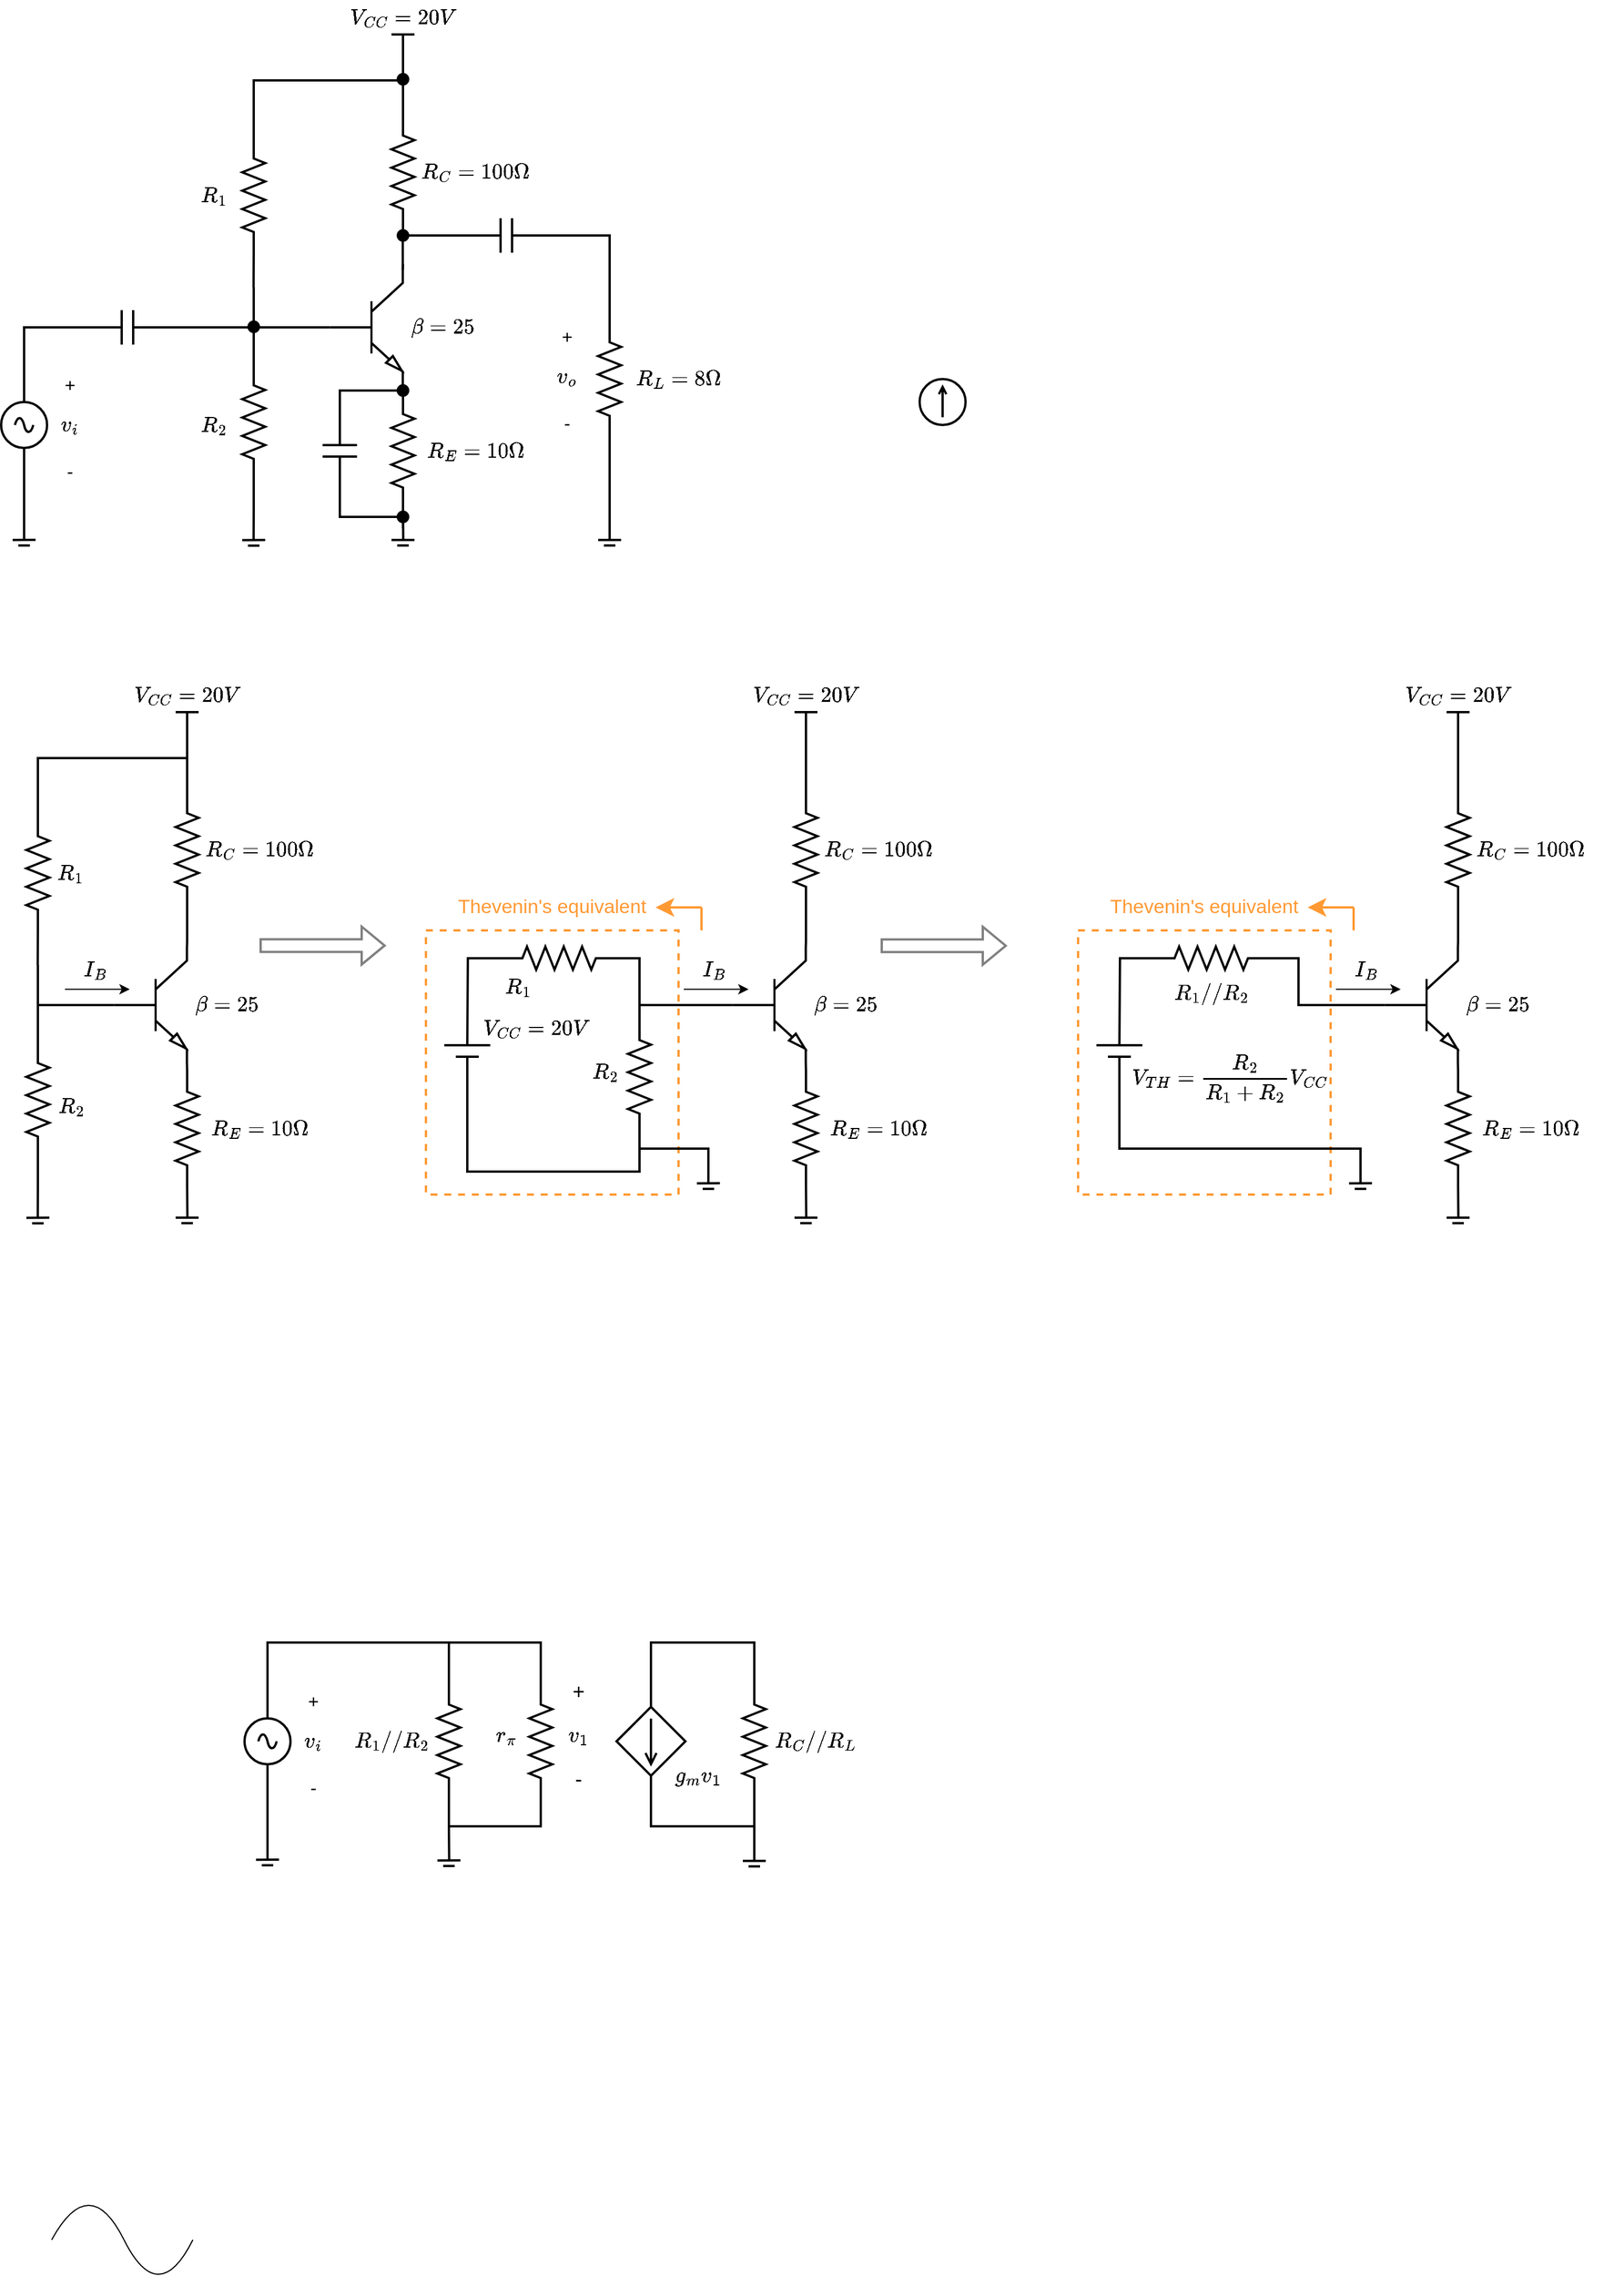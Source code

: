 <mxfile version="24.7.17">
  <diagram name="Page-1" id="MqKqHG0chiWsK1VbdBcf">
    <mxGraphModel dx="48" dy="-645" grid="1" gridSize="10" guides="1" tooltips="1" connect="1" arrows="1" fold="1" page="1" pageScale="1" pageWidth="827" pageHeight="1169" math="1" shadow="0">
      <root>
        <mxCell id="0" />
        <mxCell id="1" parent="0" />
        <mxCell id="0VXw5R4QeLgqOWBGoTQH-323" value="" style="rounded=0;whiteSpace=wrap;html=1;fillColor=none;dashed=1;strokeWidth=2;strokeColor=#FF9933;" vertex="1" parent="1">
          <mxGeometry x="1500" y="1990" width="220" height="230" as="geometry" />
        </mxCell>
        <mxCell id="0VXw5R4QeLgqOWBGoTQH-1" style="edgeStyle=orthogonalEdgeStyle;rounded=0;orthogonalLoop=1;jettySize=auto;html=1;exitX=0.5;exitY=1;exitDx=0;exitDy=0;exitPerimeter=0;endArrow=none;endFill=0;strokeWidth=2;" edge="1" parent="1" source="0VXw5R4QeLgqOWBGoTQH-2">
          <mxGeometry relative="1" as="geometry">
            <mxPoint x="1150" y="1650" as="targetPoint" />
          </mxGeometry>
        </mxCell>
        <mxCell id="0VXw5R4QeLgqOWBGoTQH-2" value="" style="pointerEvents=1;verticalLabelPosition=bottom;shadow=0;dashed=0;align=center;html=1;verticalAlign=top;shape=mxgraph.electrical.signal_sources.source;aspect=fixed;points=[[0.5,0,0],[1,0.5,0],[0.5,1,0],[0,0.5,0]];elSignalType=ac;strokeWidth=2;" vertex="1" parent="1">
          <mxGeometry x="1130" y="1530" width="40" height="40" as="geometry" />
        </mxCell>
        <mxCell id="0VXw5R4QeLgqOWBGoTQH-4" value="" style="endArrow=none;html=1;rounded=0;strokeWidth=2;" edge="1" parent="1">
          <mxGeometry width="50" height="50" relative="1" as="geometry">
            <mxPoint x="1140" y="1650.15" as="sourcePoint" />
            <mxPoint x="1160" y="1650" as="targetPoint" />
          </mxGeometry>
        </mxCell>
        <mxCell id="0VXw5R4QeLgqOWBGoTQH-6" value="" style="verticalLabelPosition=bottom;shadow=0;dashed=0;align=center;html=1;verticalAlign=top;shape=mxgraph.electrical.transistors.npn_transistor_5;strokeWidth=2;" vertex="1" parent="1">
          <mxGeometry x="1416" y="1415" width="64" height="100" as="geometry" />
        </mxCell>
        <mxCell id="0VXw5R4QeLgqOWBGoTQH-7" style="edgeStyle=orthogonalEdgeStyle;rounded=0;orthogonalLoop=1;jettySize=auto;html=1;exitX=1;exitY=0.5;exitDx=0;exitDy=0;exitPerimeter=0;endArrow=none;endFill=0;strokeWidth=2;" edge="1" parent="1" source="0VXw5R4QeLgqOWBGoTQH-8">
          <mxGeometry relative="1" as="geometry">
            <mxPoint x="1660" y="1650" as="targetPoint" />
          </mxGeometry>
        </mxCell>
        <mxCell id="0VXw5R4QeLgqOWBGoTQH-8" value="" style="pointerEvents=1;verticalLabelPosition=bottom;shadow=0;dashed=0;align=center;html=1;verticalAlign=top;shape=mxgraph.electrical.resistors.resistor_2;rotation=90;strokeWidth=2;" vertex="1" parent="1">
          <mxGeometry x="1610" y="1500" width="100" height="20" as="geometry" />
        </mxCell>
        <mxCell id="0VXw5R4QeLgqOWBGoTQH-10" value="" style="endArrow=none;html=1;rounded=0;strokeWidth=2;" edge="1" parent="1">
          <mxGeometry width="50" height="50" relative="1" as="geometry">
            <mxPoint x="1470" y="1650.15" as="sourcePoint" />
            <mxPoint x="1490" y="1650.15" as="targetPoint" />
          </mxGeometry>
        </mxCell>
        <mxCell id="0VXw5R4QeLgqOWBGoTQH-11" value="" style="endArrow=none;html=1;rounded=0;strokeWidth=2;" edge="1" parent="1">
          <mxGeometry width="50" height="50" relative="1" as="geometry">
            <mxPoint x="1650" y="1650.15" as="sourcePoint" />
            <mxPoint x="1670" y="1650.15" as="targetPoint" />
          </mxGeometry>
        </mxCell>
        <mxCell id="0VXw5R4QeLgqOWBGoTQH-12" value="" style="endArrow=none;html=1;rounded=0;strokeWidth=2;" edge="1" parent="1">
          <mxGeometry width="50" height="50" relative="1" as="geometry">
            <mxPoint x="1145" y="1654.89" as="sourcePoint" />
            <mxPoint x="1155" y="1654.89" as="targetPoint" />
          </mxGeometry>
        </mxCell>
        <mxCell id="0VXw5R4QeLgqOWBGoTQH-13" value="" style="endArrow=none;html=1;rounded=0;strokeWidth=2;" edge="1" parent="1">
          <mxGeometry width="50" height="50" relative="1" as="geometry">
            <mxPoint x="1475" y="1654.89" as="sourcePoint" />
            <mxPoint x="1485" y="1654.89" as="targetPoint" />
          </mxGeometry>
        </mxCell>
        <mxCell id="0VXw5R4QeLgqOWBGoTQH-14" value="" style="endArrow=none;html=1;rounded=0;strokeWidth=2;" edge="1" parent="1">
          <mxGeometry width="50" height="50" relative="1" as="geometry">
            <mxPoint x="1655" y="1654.89" as="sourcePoint" />
            <mxPoint x="1665" y="1654.89" as="targetPoint" />
          </mxGeometry>
        </mxCell>
        <mxCell id="0VXw5R4QeLgqOWBGoTQH-17" value="$$R_L=8\Omega$$" style="text;html=1;align=center;verticalAlign=middle;whiteSpace=wrap;rounded=0;fontSize=16;" vertex="1" parent="1">
          <mxGeometry x="1690" y="1495" width="60" height="30" as="geometry" />
        </mxCell>
        <mxCell id="0VXw5R4QeLgqOWBGoTQH-18" value="$$v_i$$" style="text;html=1;align=center;verticalAlign=middle;whiteSpace=wrap;rounded=0;fontSize=16;" vertex="1" parent="1">
          <mxGeometry x="1160" y="1535" width="60" height="30" as="geometry" />
        </mxCell>
        <mxCell id="0VXw5R4QeLgqOWBGoTQH-19" value="+" style="text;html=1;align=center;verticalAlign=middle;whiteSpace=wrap;rounded=0;fontSize=16;" vertex="1" parent="1">
          <mxGeometry x="1160" y="1500" width="60" height="30" as="geometry" />
        </mxCell>
        <mxCell id="0VXw5R4QeLgqOWBGoTQH-20" value="-" style="text;html=1;align=center;verticalAlign=middle;whiteSpace=wrap;rounded=0;fontSize=16;" vertex="1" parent="1">
          <mxGeometry x="1160" y="1575" width="60" height="30" as="geometry" />
        </mxCell>
        <mxCell id="0VXw5R4QeLgqOWBGoTQH-21" value="$$v_o$$" style="text;html=1;align=center;verticalAlign=middle;whiteSpace=wrap;rounded=0;fontSize=16;" vertex="1" parent="1">
          <mxGeometry x="1593" y="1492.5" width="60" height="30" as="geometry" />
        </mxCell>
        <mxCell id="0VXw5R4QeLgqOWBGoTQH-22" value="+" style="text;html=1;align=center;verticalAlign=middle;whiteSpace=wrap;rounded=0;fontSize=16;" vertex="1" parent="1">
          <mxGeometry x="1593" y="1457.5" width="60" height="30" as="geometry" />
        </mxCell>
        <mxCell id="0VXw5R4QeLgqOWBGoTQH-23" value="-" style="text;html=1;align=center;verticalAlign=middle;whiteSpace=wrap;rounded=0;fontSize=16;" vertex="1" parent="1">
          <mxGeometry x="1593" y="1532.5" width="60" height="30" as="geometry" />
        </mxCell>
        <mxCell id="0VXw5R4QeLgqOWBGoTQH-32" value="" style="pointerEvents=1;verticalLabelPosition=bottom;shadow=0;dashed=0;align=center;html=1;verticalAlign=top;shape=mxgraph.electrical.capacitors.capacitor_1;strokeWidth=2;rotation=-180;" vertex="1" parent="1">
          <mxGeometry x="1190" y="1450" width="100" height="30" as="geometry" />
        </mxCell>
        <mxCell id="0VXw5R4QeLgqOWBGoTQH-80" value="" style="pointerEvents=1;verticalLabelPosition=bottom;shadow=0;dashed=0;align=center;html=1;verticalAlign=top;shape=mxgraph.electrical.signal_sources.source;aspect=fixed;points=[[0.5,0,0],[1,0.5,0],[0.5,1,0],[0,0.5,0]];elSignalType=dc1;rotation=-90;strokeWidth=2;" vertex="1" parent="1">
          <mxGeometry x="1930" y="1510" width="40" height="40" as="geometry" />
        </mxCell>
        <mxCell id="0VXw5R4QeLgqOWBGoTQH-102" style="edgeStyle=orthogonalEdgeStyle;rounded=0;orthogonalLoop=1;jettySize=auto;html=1;exitX=1;exitY=0.5;exitDx=0;exitDy=0;exitPerimeter=0;strokeWidth=2;endArrow=none;endFill=0;" edge="1" parent="1" source="0VXw5R4QeLgqOWBGoTQH-81">
          <mxGeometry relative="1" as="geometry">
            <mxPoint x="1480.241" y="1650" as="targetPoint" />
          </mxGeometry>
        </mxCell>
        <mxCell id="0VXw5R4QeLgqOWBGoTQH-81" value="" style="pointerEvents=1;verticalLabelPosition=bottom;shadow=0;dashed=0;align=center;html=1;verticalAlign=top;shape=mxgraph.electrical.resistors.resistor_2;rotation=90;strokeWidth=2;" vertex="1" parent="1">
          <mxGeometry x="1430" y="1562.5" width="100" height="20" as="geometry" />
        </mxCell>
        <mxCell id="0VXw5R4QeLgqOWBGoTQH-83" style="edgeStyle=orthogonalEdgeStyle;rounded=0;orthogonalLoop=1;jettySize=auto;html=1;exitX=1;exitY=1;exitDx=0;exitDy=0;exitPerimeter=0;entryX=0;entryY=0.5;entryDx=0;entryDy=0;entryPerimeter=0;strokeWidth=2;endArrow=none;endFill=0;" edge="1" parent="1" source="0VXw5R4QeLgqOWBGoTQH-6" target="0VXw5R4QeLgqOWBGoTQH-81">
          <mxGeometry relative="1" as="geometry" />
        </mxCell>
        <mxCell id="0VXw5R4QeLgqOWBGoTQH-93" style="edgeStyle=orthogonalEdgeStyle;rounded=0;orthogonalLoop=1;jettySize=auto;html=1;exitX=0;exitY=0.5;exitDx=0;exitDy=0;exitPerimeter=0;strokeWidth=2;endArrow=none;endFill=0;" edge="1" parent="1" source="0VXw5R4QeLgqOWBGoTQH-84">
          <mxGeometry relative="1" as="geometry">
            <mxPoint x="1480" y="1210" as="targetPoint" />
          </mxGeometry>
        </mxCell>
        <mxCell id="0VXw5R4QeLgqOWBGoTQH-116" style="edgeStyle=orthogonalEdgeStyle;rounded=0;orthogonalLoop=1;jettySize=auto;html=1;exitX=1;exitY=0.5;exitDx=0;exitDy=0;exitPerimeter=0;strokeWidth=2;endArrow=none;endFill=0;" edge="1" parent="1" source="0VXw5R4QeLgqOWBGoTQH-84">
          <mxGeometry relative="1" as="geometry">
            <mxPoint x="1480" y="1390" as="targetPoint" />
          </mxGeometry>
        </mxCell>
        <mxCell id="0VXw5R4QeLgqOWBGoTQH-84" value="" style="pointerEvents=1;verticalLabelPosition=bottom;shadow=0;dashed=0;align=center;html=1;verticalAlign=top;shape=mxgraph.electrical.resistors.resistor_2;rotation=90;strokeWidth=2;" vertex="1" parent="1">
          <mxGeometry x="1430" y="1320" width="100" height="20" as="geometry" />
        </mxCell>
        <mxCell id="0VXw5R4QeLgqOWBGoTQH-85" style="edgeStyle=orthogonalEdgeStyle;rounded=0;orthogonalLoop=1;jettySize=auto;html=1;exitX=1;exitY=0.5;exitDx=0;exitDy=0;exitPerimeter=0;entryX=1;entryY=0;entryDx=0;entryDy=0;entryPerimeter=0;strokeWidth=2;endArrow=none;endFill=0;" edge="1" parent="1" target="0VXw5R4QeLgqOWBGoTQH-6">
          <mxGeometry relative="1" as="geometry">
            <mxPoint x="1480" y="1410" as="sourcePoint" />
          </mxGeometry>
        </mxCell>
        <mxCell id="0VXw5R4QeLgqOWBGoTQH-114" style="edgeStyle=orthogonalEdgeStyle;rounded=0;orthogonalLoop=1;jettySize=auto;html=1;exitX=1;exitY=0.5;exitDx=0;exitDy=0;exitPerimeter=0;strokeWidth=2;endArrow=none;endFill=0;" edge="1" parent="1" source="0VXw5R4QeLgqOWBGoTQH-86">
          <mxGeometry relative="1" as="geometry">
            <mxPoint x="1349.857" y="1430" as="targetPoint" />
          </mxGeometry>
        </mxCell>
        <mxCell id="0VXw5R4QeLgqOWBGoTQH-86" value="" style="pointerEvents=1;verticalLabelPosition=bottom;shadow=0;dashed=0;align=center;html=1;verticalAlign=top;shape=mxgraph.electrical.resistors.resistor_2;rotation=90;strokeWidth=2;" vertex="1" parent="1">
          <mxGeometry x="1300" y="1340" width="100" height="20" as="geometry" />
        </mxCell>
        <mxCell id="0VXw5R4QeLgqOWBGoTQH-101" style="edgeStyle=orthogonalEdgeStyle;rounded=0;orthogonalLoop=1;jettySize=auto;html=1;exitX=1;exitY=0.5;exitDx=0;exitDy=0;exitPerimeter=0;strokeWidth=2;endArrow=none;endFill=0;" edge="1" parent="1" source="0VXw5R4QeLgqOWBGoTQH-87">
          <mxGeometry relative="1" as="geometry">
            <mxPoint x="1349.897" y="1650" as="targetPoint" />
          </mxGeometry>
        </mxCell>
        <mxCell id="0VXw5R4QeLgqOWBGoTQH-87" value="" style="pointerEvents=1;verticalLabelPosition=bottom;shadow=0;dashed=0;align=center;html=1;verticalAlign=top;shape=mxgraph.electrical.resistors.resistor_2;rotation=90;strokeWidth=2;" vertex="1" parent="1">
          <mxGeometry x="1300" y="1537.5" width="100" height="20" as="geometry" />
        </mxCell>
        <mxCell id="0VXw5R4QeLgqOWBGoTQH-88" style="edgeStyle=orthogonalEdgeStyle;rounded=0;orthogonalLoop=1;jettySize=auto;html=1;exitX=0.5;exitY=0;exitDx=0;exitDy=0;exitPerimeter=0;entryX=1;entryY=0.5;entryDx=0;entryDy=0;entryPerimeter=0;strokeWidth=2;endArrow=none;endFill=0;" edge="1" parent="1" source="0VXw5R4QeLgqOWBGoTQH-2" target="0VXw5R4QeLgqOWBGoTQH-32">
          <mxGeometry relative="1" as="geometry" />
        </mxCell>
        <mxCell id="0VXw5R4QeLgqOWBGoTQH-89" style="edgeStyle=orthogonalEdgeStyle;rounded=0;orthogonalLoop=1;jettySize=auto;html=1;exitX=0;exitY=0.5;exitDx=0;exitDy=0;exitPerimeter=0;entryX=0;entryY=0.5;entryDx=0;entryDy=0;entryPerimeter=0;strokeWidth=2;endArrow=none;endFill=0;" edge="1" parent="1" source="0VXw5R4QeLgqOWBGoTQH-32" target="0VXw5R4QeLgqOWBGoTQH-6">
          <mxGeometry relative="1" as="geometry" />
        </mxCell>
        <mxCell id="0VXw5R4QeLgqOWBGoTQH-91" style="edgeStyle=orthogonalEdgeStyle;rounded=0;orthogonalLoop=1;jettySize=auto;html=1;exitX=0;exitY=0.5;exitDx=0;exitDy=0;exitPerimeter=0;entryX=1;entryY=0.5;entryDx=0;entryDy=0;entryPerimeter=0;strokeWidth=2;endArrow=none;endFill=0;" edge="1" parent="1" source="0VXw5R4QeLgqOWBGoTQH-87">
          <mxGeometry relative="1" as="geometry">
            <mxPoint x="1350" y="1430" as="targetPoint" />
          </mxGeometry>
        </mxCell>
        <mxCell id="0VXw5R4QeLgqOWBGoTQH-92" value="" style="endArrow=none;html=1;rounded=0;strokeWidth=2;" edge="1" parent="1">
          <mxGeometry width="50" height="50" relative="1" as="geometry">
            <mxPoint x="1470" y="1210" as="sourcePoint" />
            <mxPoint x="1490" y="1210" as="targetPoint" />
          </mxGeometry>
        </mxCell>
        <mxCell id="0VXw5R4QeLgqOWBGoTQH-95" style="edgeStyle=orthogonalEdgeStyle;rounded=0;orthogonalLoop=1;jettySize=auto;html=1;exitX=0;exitY=0.5;exitDx=0;exitDy=0;exitPerimeter=0;entryX=0;entryY=0.5;entryDx=0;entryDy=0;entryPerimeter=0;strokeWidth=2;endArrow=none;endFill=0;" edge="1" parent="1" source="0VXw5R4QeLgqOWBGoTQH-86" target="0VXw5R4QeLgqOWBGoTQH-84">
          <mxGeometry relative="1" as="geometry">
            <Array as="points">
              <mxPoint x="1350" y="1250" />
              <mxPoint x="1480" y="1250" />
            </Array>
          </mxGeometry>
        </mxCell>
        <mxCell id="0VXw5R4QeLgqOWBGoTQH-96" value="" style="pointerEvents=1;verticalLabelPosition=bottom;shadow=0;dashed=0;align=center;html=1;verticalAlign=top;shape=mxgraph.electrical.capacitors.capacitor_1;strokeWidth=2;rotation=-180;" vertex="1" parent="1">
          <mxGeometry x="1520" y="1370" width="100" height="30" as="geometry" />
        </mxCell>
        <mxCell id="0VXw5R4QeLgqOWBGoTQH-97" style="edgeStyle=orthogonalEdgeStyle;rounded=0;orthogonalLoop=1;jettySize=auto;html=1;exitX=1;exitY=0.5;exitDx=0;exitDy=0;exitPerimeter=0;entryX=1;entryY=0;entryDx=0;entryDy=0;entryPerimeter=0;strokeWidth=2;endArrow=none;endFill=0;" edge="1" parent="1" source="0VXw5R4QeLgqOWBGoTQH-96" target="0VXw5R4QeLgqOWBGoTQH-6">
          <mxGeometry relative="1" as="geometry">
            <Array as="points">
              <mxPoint x="1480" y="1385" />
            </Array>
          </mxGeometry>
        </mxCell>
        <mxCell id="0VXw5R4QeLgqOWBGoTQH-98" style="edgeStyle=orthogonalEdgeStyle;rounded=0;orthogonalLoop=1;jettySize=auto;html=1;exitX=0;exitY=0.5;exitDx=0;exitDy=0;exitPerimeter=0;entryX=0;entryY=0.5;entryDx=0;entryDy=0;entryPerimeter=0;endArrow=none;endFill=0;strokeWidth=2;" edge="1" parent="1" source="0VXw5R4QeLgqOWBGoTQH-96" target="0VXw5R4QeLgqOWBGoTQH-8">
          <mxGeometry relative="1" as="geometry" />
        </mxCell>
        <mxCell id="0VXw5R4QeLgqOWBGoTQH-99" value="" style="endArrow=none;html=1;rounded=0;strokeWidth=2;" edge="1" parent="1">
          <mxGeometry width="50" height="50" relative="1" as="geometry">
            <mxPoint x="1340" y="1650.3" as="sourcePoint" />
            <mxPoint x="1360" y="1650.15" as="targetPoint" />
          </mxGeometry>
        </mxCell>
        <mxCell id="0VXw5R4QeLgqOWBGoTQH-100" value="" style="endArrow=none;html=1;rounded=0;strokeWidth=2;" edge="1" parent="1">
          <mxGeometry width="50" height="50" relative="1" as="geometry">
            <mxPoint x="1345" y="1655.04" as="sourcePoint" />
            <mxPoint x="1355" y="1655.04" as="targetPoint" />
          </mxGeometry>
        </mxCell>
        <mxCell id="0VXw5R4QeLgqOWBGoTQH-103" value="$$V_{CC}=20V$$" style="text;html=1;align=center;verticalAlign=middle;whiteSpace=wrap;rounded=0;fontSize=16;" vertex="1" parent="1">
          <mxGeometry x="1450" y="1180" width="60" height="30" as="geometry" />
        </mxCell>
        <mxCell id="0VXw5R4QeLgqOWBGoTQH-104" value="$$R_1$$" style="text;html=1;align=center;verticalAlign=middle;whiteSpace=wrap;rounded=0;fontSize=16;" vertex="1" parent="1">
          <mxGeometry x="1285" y="1335" width="60" height="30" as="geometry" />
        </mxCell>
        <mxCell id="0VXw5R4QeLgqOWBGoTQH-105" value="$$R_2$$" style="text;html=1;align=center;verticalAlign=middle;whiteSpace=wrap;rounded=0;fontSize=16;" vertex="1" parent="1">
          <mxGeometry x="1285" y="1535" width="60" height="30" as="geometry" />
        </mxCell>
        <mxCell id="0VXw5R4QeLgqOWBGoTQH-106" value="$$R_E=10\Omega$$" style="text;html=1;align=center;verticalAlign=middle;whiteSpace=wrap;rounded=0;fontSize=16;" vertex="1" parent="1">
          <mxGeometry x="1513" y="1557.5" width="60" height="30" as="geometry" />
        </mxCell>
        <mxCell id="0VXw5R4QeLgqOWBGoTQH-107" value="$$R_C=100\Omega$$" style="text;html=1;align=center;verticalAlign=middle;whiteSpace=wrap;rounded=0;fontSize=16;" vertex="1" parent="1">
          <mxGeometry x="1513" y="1315" width="60" height="30" as="geometry" />
        </mxCell>
        <mxCell id="0VXw5R4QeLgqOWBGoTQH-108" value="" style="ellipse;whiteSpace=wrap;html=1;aspect=fixed;fillColor=#000000;" vertex="1" parent="1">
          <mxGeometry x="1345" y="1459.5" width="10" height="10" as="geometry" />
        </mxCell>
        <mxCell id="0VXw5R4QeLgqOWBGoTQH-109" value="" style="ellipse;whiteSpace=wrap;html=1;aspect=fixed;fillColor=#000000;" vertex="1" parent="1">
          <mxGeometry x="1475" y="1244" width="10" height="10" as="geometry" />
        </mxCell>
        <mxCell id="0VXw5R4QeLgqOWBGoTQH-110" value="" style="ellipse;whiteSpace=wrap;html=1;aspect=fixed;fillColor=#000000;" vertex="1" parent="1">
          <mxGeometry x="1475" y="1380" width="10" height="10" as="geometry" />
        </mxCell>
        <mxCell id="0VXw5R4QeLgqOWBGoTQH-123" style="edgeStyle=orthogonalEdgeStyle;rounded=0;orthogonalLoop=1;jettySize=auto;html=1;exitX=0;exitY=0.5;exitDx=0;exitDy=0;exitPerimeter=0;strokeWidth=2;endArrow=none;endFill=0;" edge="1" parent="1" source="0VXw5R4QeLgqOWBGoTQH-121">
          <mxGeometry relative="1" as="geometry">
            <mxPoint x="1480" y="1640" as="targetPoint" />
            <Array as="points">
              <mxPoint x="1425" y="1630" />
              <mxPoint x="1480" y="1630" />
            </Array>
          </mxGeometry>
        </mxCell>
        <mxCell id="0VXw5R4QeLgqOWBGoTQH-121" value="" style="pointerEvents=1;verticalLabelPosition=bottom;shadow=0;dashed=0;align=center;html=1;verticalAlign=top;shape=mxgraph.electrical.capacitors.capacitor_1;strokeWidth=2;rotation=-90;" vertex="1" parent="1">
          <mxGeometry x="1375" y="1557.5" width="100" height="30" as="geometry" />
        </mxCell>
        <mxCell id="0VXw5R4QeLgqOWBGoTQH-122" style="edgeStyle=orthogonalEdgeStyle;rounded=0;orthogonalLoop=1;jettySize=auto;html=1;exitX=1;exitY=0.5;exitDx=0;exitDy=0;exitPerimeter=0;entryX=0;entryY=0.5;entryDx=0;entryDy=0;entryPerimeter=0;strokeWidth=2;endArrow=none;endFill=0;" edge="1" parent="1" source="0VXw5R4QeLgqOWBGoTQH-121" target="0VXw5R4QeLgqOWBGoTQH-81">
          <mxGeometry relative="1" as="geometry">
            <Array as="points">
              <mxPoint x="1425" y="1520" />
              <mxPoint x="1480" y="1520" />
            </Array>
          </mxGeometry>
        </mxCell>
        <mxCell id="0VXw5R4QeLgqOWBGoTQH-124" value="" style="ellipse;whiteSpace=wrap;html=1;aspect=fixed;fillColor=#000000;" vertex="1" parent="1">
          <mxGeometry x="1475" y="1515" width="10" height="10" as="geometry" />
        </mxCell>
        <mxCell id="0VXw5R4QeLgqOWBGoTQH-125" value="" style="ellipse;whiteSpace=wrap;html=1;aspect=fixed;fillColor=#000000;" vertex="1" parent="1">
          <mxGeometry x="1475" y="1625" width="10" height="10" as="geometry" />
        </mxCell>
        <mxCell id="0VXw5R4QeLgqOWBGoTQH-127" value="$$\beta=25$$" style="text;html=1;align=center;verticalAlign=middle;whiteSpace=wrap;rounded=0;fontSize=16;" vertex="1" parent="1">
          <mxGeometry x="1485" y="1450" width="60" height="30" as="geometry" />
        </mxCell>
        <mxCell id="0VXw5R4QeLgqOWBGoTQH-128" value="" style="verticalLabelPosition=bottom;shadow=0;dashed=0;align=center;html=1;verticalAlign=top;shape=mxgraph.electrical.transistors.npn_transistor_5;strokeWidth=2;" vertex="1" parent="1">
          <mxGeometry x="1228" y="2005" width="64" height="100" as="geometry" />
        </mxCell>
        <mxCell id="0VXw5R4QeLgqOWBGoTQH-129" value="" style="endArrow=none;html=1;rounded=0;strokeWidth=2;" edge="1" parent="1">
          <mxGeometry width="50" height="50" relative="1" as="geometry">
            <mxPoint x="1282" y="2240.15" as="sourcePoint" />
            <mxPoint x="1302" y="2240.15" as="targetPoint" />
          </mxGeometry>
        </mxCell>
        <mxCell id="0VXw5R4QeLgqOWBGoTQH-130" value="" style="endArrow=none;html=1;rounded=0;strokeWidth=2;" edge="1" parent="1">
          <mxGeometry width="50" height="50" relative="1" as="geometry">
            <mxPoint x="1287" y="2244.89" as="sourcePoint" />
            <mxPoint x="1297" y="2244.89" as="targetPoint" />
          </mxGeometry>
        </mxCell>
        <mxCell id="0VXw5R4QeLgqOWBGoTQH-131" style="edgeStyle=orthogonalEdgeStyle;rounded=0;orthogonalLoop=1;jettySize=auto;html=1;exitX=1;exitY=0.5;exitDx=0;exitDy=0;exitPerimeter=0;strokeWidth=2;endArrow=none;endFill=0;" edge="1" parent="1" source="0VXw5R4QeLgqOWBGoTQH-132">
          <mxGeometry relative="1" as="geometry">
            <mxPoint x="1292.241" y="2240" as="targetPoint" />
          </mxGeometry>
        </mxCell>
        <mxCell id="0VXw5R4QeLgqOWBGoTQH-132" value="" style="pointerEvents=1;verticalLabelPosition=bottom;shadow=0;dashed=0;align=center;html=1;verticalAlign=top;shape=mxgraph.electrical.resistors.resistor_2;rotation=90;strokeWidth=2;" vertex="1" parent="1">
          <mxGeometry x="1242" y="2152.5" width="100" height="20" as="geometry" />
        </mxCell>
        <mxCell id="0VXw5R4QeLgqOWBGoTQH-133" style="edgeStyle=orthogonalEdgeStyle;rounded=0;orthogonalLoop=1;jettySize=auto;html=1;exitX=1;exitY=1;exitDx=0;exitDy=0;exitPerimeter=0;entryX=0;entryY=0.5;entryDx=0;entryDy=0;entryPerimeter=0;strokeWidth=2;endArrow=none;endFill=0;" edge="1" parent="1" source="0VXw5R4QeLgqOWBGoTQH-128" target="0VXw5R4QeLgqOWBGoTQH-132">
          <mxGeometry relative="1" as="geometry" />
        </mxCell>
        <mxCell id="0VXw5R4QeLgqOWBGoTQH-134" style="edgeStyle=orthogonalEdgeStyle;rounded=0;orthogonalLoop=1;jettySize=auto;html=1;exitX=0;exitY=0.5;exitDx=0;exitDy=0;exitPerimeter=0;strokeWidth=2;endArrow=none;endFill=0;" edge="1" parent="1" source="0VXw5R4QeLgqOWBGoTQH-136">
          <mxGeometry relative="1" as="geometry">
            <mxPoint x="1292" y="1800" as="targetPoint" />
          </mxGeometry>
        </mxCell>
        <mxCell id="0VXw5R4QeLgqOWBGoTQH-135" style="edgeStyle=orthogonalEdgeStyle;rounded=0;orthogonalLoop=1;jettySize=auto;html=1;exitX=1;exitY=0.5;exitDx=0;exitDy=0;exitPerimeter=0;strokeWidth=2;endArrow=none;endFill=0;" edge="1" parent="1" source="0VXw5R4QeLgqOWBGoTQH-136">
          <mxGeometry relative="1" as="geometry">
            <mxPoint x="1292" y="1980" as="targetPoint" />
          </mxGeometry>
        </mxCell>
        <mxCell id="0VXw5R4QeLgqOWBGoTQH-136" value="" style="pointerEvents=1;verticalLabelPosition=bottom;shadow=0;dashed=0;align=center;html=1;verticalAlign=top;shape=mxgraph.electrical.resistors.resistor_2;rotation=90;strokeWidth=2;" vertex="1" parent="1">
          <mxGeometry x="1242" y="1910" width="100" height="20" as="geometry" />
        </mxCell>
        <mxCell id="0VXw5R4QeLgqOWBGoTQH-137" style="edgeStyle=orthogonalEdgeStyle;rounded=0;orthogonalLoop=1;jettySize=auto;html=1;exitX=1;exitY=0.5;exitDx=0;exitDy=0;exitPerimeter=0;entryX=1;entryY=0;entryDx=0;entryDy=0;entryPerimeter=0;strokeWidth=2;endArrow=none;endFill=0;" edge="1" parent="1" target="0VXw5R4QeLgqOWBGoTQH-128">
          <mxGeometry relative="1" as="geometry">
            <mxPoint x="1292" y="2000" as="sourcePoint" />
          </mxGeometry>
        </mxCell>
        <mxCell id="0VXw5R4QeLgqOWBGoTQH-138" style="edgeStyle=orthogonalEdgeStyle;rounded=0;orthogonalLoop=1;jettySize=auto;html=1;exitX=1;exitY=0.5;exitDx=0;exitDy=0;exitPerimeter=0;strokeWidth=2;endArrow=none;endFill=0;" edge="1" parent="1" source="0VXw5R4QeLgqOWBGoTQH-139">
          <mxGeometry relative="1" as="geometry">
            <mxPoint x="1161.857" y="2020" as="targetPoint" />
          </mxGeometry>
        </mxCell>
        <mxCell id="0VXw5R4QeLgqOWBGoTQH-139" value="" style="pointerEvents=1;verticalLabelPosition=bottom;shadow=0;dashed=0;align=center;html=1;verticalAlign=top;shape=mxgraph.electrical.resistors.resistor_2;rotation=90;strokeWidth=2;" vertex="1" parent="1">
          <mxGeometry x="1112" y="1930" width="100" height="20" as="geometry" />
        </mxCell>
        <mxCell id="0VXw5R4QeLgqOWBGoTQH-140" style="edgeStyle=orthogonalEdgeStyle;rounded=0;orthogonalLoop=1;jettySize=auto;html=1;exitX=1;exitY=0.5;exitDx=0;exitDy=0;exitPerimeter=0;strokeWidth=2;endArrow=none;endFill=0;" edge="1" parent="1" source="0VXw5R4QeLgqOWBGoTQH-141">
          <mxGeometry relative="1" as="geometry">
            <mxPoint x="1161.897" y="2240" as="targetPoint" />
          </mxGeometry>
        </mxCell>
        <mxCell id="0VXw5R4QeLgqOWBGoTQH-141" value="" style="pointerEvents=1;verticalLabelPosition=bottom;shadow=0;dashed=0;align=center;html=1;verticalAlign=top;shape=mxgraph.electrical.resistors.resistor_2;rotation=90;strokeWidth=2;" vertex="1" parent="1">
          <mxGeometry x="1112" y="2127.5" width="100" height="20" as="geometry" />
        </mxCell>
        <mxCell id="0VXw5R4QeLgqOWBGoTQH-142" style="edgeStyle=orthogonalEdgeStyle;rounded=0;orthogonalLoop=1;jettySize=auto;html=1;exitX=0;exitY=0.5;exitDx=0;exitDy=0;entryX=0;entryY=0.5;entryDx=0;entryDy=0;entryPerimeter=0;strokeWidth=2;endArrow=none;endFill=0;exitPerimeter=0;" edge="1" parent="1" target="0VXw5R4QeLgqOWBGoTQH-128" source="0VXw5R4QeLgqOWBGoTQH-141">
          <mxGeometry relative="1" as="geometry">
            <mxPoint x="1167" y="2054.5" as="sourcePoint" />
          </mxGeometry>
        </mxCell>
        <mxCell id="0VXw5R4QeLgqOWBGoTQH-143" style="edgeStyle=orthogonalEdgeStyle;rounded=0;orthogonalLoop=1;jettySize=auto;html=1;exitX=0;exitY=0.5;exitDx=0;exitDy=0;exitPerimeter=0;entryX=1;entryY=0.5;entryDx=0;entryDy=0;entryPerimeter=0;strokeWidth=2;endArrow=none;endFill=0;" edge="1" parent="1" source="0VXw5R4QeLgqOWBGoTQH-141">
          <mxGeometry relative="1" as="geometry">
            <mxPoint x="1162" y="2020" as="targetPoint" />
          </mxGeometry>
        </mxCell>
        <mxCell id="0VXw5R4QeLgqOWBGoTQH-144" value="" style="endArrow=none;html=1;rounded=0;strokeWidth=2;" edge="1" parent="1">
          <mxGeometry width="50" height="50" relative="1" as="geometry">
            <mxPoint x="1282" y="1800" as="sourcePoint" />
            <mxPoint x="1302" y="1800" as="targetPoint" />
          </mxGeometry>
        </mxCell>
        <mxCell id="0VXw5R4QeLgqOWBGoTQH-145" style="edgeStyle=orthogonalEdgeStyle;rounded=0;orthogonalLoop=1;jettySize=auto;html=1;exitX=0;exitY=0.5;exitDx=0;exitDy=0;exitPerimeter=0;entryX=0;entryY=0.5;entryDx=0;entryDy=0;entryPerimeter=0;strokeWidth=2;endArrow=none;endFill=0;" edge="1" parent="1" source="0VXw5R4QeLgqOWBGoTQH-139" target="0VXw5R4QeLgqOWBGoTQH-136">
          <mxGeometry relative="1" as="geometry">
            <Array as="points">
              <mxPoint x="1162" y="1840" />
              <mxPoint x="1292" y="1840" />
            </Array>
          </mxGeometry>
        </mxCell>
        <mxCell id="0VXw5R4QeLgqOWBGoTQH-147" value="" style="endArrow=none;html=1;rounded=0;strokeWidth=2;" edge="1" parent="1">
          <mxGeometry width="50" height="50" relative="1" as="geometry">
            <mxPoint x="1152" y="2240.3" as="sourcePoint" />
            <mxPoint x="1172" y="2240.15" as="targetPoint" />
          </mxGeometry>
        </mxCell>
        <mxCell id="0VXw5R4QeLgqOWBGoTQH-148" value="" style="endArrow=none;html=1;rounded=0;strokeWidth=2;" edge="1" parent="1">
          <mxGeometry width="50" height="50" relative="1" as="geometry">
            <mxPoint x="1157" y="2245.04" as="sourcePoint" />
            <mxPoint x="1167" y="2245.04" as="targetPoint" />
          </mxGeometry>
        </mxCell>
        <mxCell id="0VXw5R4QeLgqOWBGoTQH-149" value="$$V_{CC}=20V$$" style="text;html=1;align=center;verticalAlign=middle;whiteSpace=wrap;rounded=0;fontSize=16;" vertex="1" parent="1">
          <mxGeometry x="1262" y="1770" width="60" height="30" as="geometry" />
        </mxCell>
        <mxCell id="0VXw5R4QeLgqOWBGoTQH-150" value="$$R_1$$" style="text;html=1;align=center;verticalAlign=middle;whiteSpace=wrap;rounded=0;fontSize=16;" vertex="1" parent="1">
          <mxGeometry x="1182" y="1925" width="17" height="30" as="geometry" />
        </mxCell>
        <mxCell id="0VXw5R4QeLgqOWBGoTQH-151" value="$$R_2$$" style="text;html=1;align=center;verticalAlign=middle;whiteSpace=wrap;rounded=0;fontSize=16;" vertex="1" parent="1">
          <mxGeometry x="1175.5" y="2127.5" width="30" height="30" as="geometry" />
        </mxCell>
        <mxCell id="0VXw5R4QeLgqOWBGoTQH-152" value="$$R_E=10\Omega$$" style="text;html=1;align=center;verticalAlign=middle;whiteSpace=wrap;rounded=0;fontSize=16;" vertex="1" parent="1">
          <mxGeometry x="1325" y="2147.5" width="60" height="30" as="geometry" />
        </mxCell>
        <mxCell id="0VXw5R4QeLgqOWBGoTQH-153" value="$$R_C=100\Omega$$" style="text;html=1;align=center;verticalAlign=middle;whiteSpace=wrap;rounded=0;fontSize=16;" vertex="1" parent="1">
          <mxGeometry x="1325" y="1905" width="60" height="30" as="geometry" />
        </mxCell>
        <mxCell id="0VXw5R4QeLgqOWBGoTQH-163" style="edgeStyle=orthogonalEdgeStyle;rounded=0;orthogonalLoop=1;jettySize=auto;html=1;exitX=0.5;exitY=1;exitDx=0;exitDy=0;strokeWidth=2;endArrow=none;endFill=0;" edge="1" parent="1">
          <mxGeometry relative="1" as="geometry">
            <mxPoint x="1292" y="2000" as="targetPoint" />
            <mxPoint x="1292" y="1980" as="sourcePoint" />
          </mxGeometry>
        </mxCell>
        <mxCell id="0VXw5R4QeLgqOWBGoTQH-162" value="$$\beta=25$$" style="text;html=1;align=center;verticalAlign=middle;whiteSpace=wrap;rounded=0;fontSize=16;" vertex="1" parent="1">
          <mxGeometry x="1297" y="2040" width="60" height="30" as="geometry" />
        </mxCell>
        <mxCell id="0VXw5R4QeLgqOWBGoTQH-195" value="" style="shape=flexArrow;endArrow=classic;html=1;rounded=0;fillColor=default;strokeWidth=2;fontColor=#787878;strokeColor=#808080;" edge="1" parent="1">
          <mxGeometry width="50" height="50" relative="1" as="geometry">
            <mxPoint x="1355" y="2003.2" as="sourcePoint" />
            <mxPoint x="1465" y="2003.2" as="targetPoint" />
          </mxGeometry>
        </mxCell>
        <mxCell id="0VXw5R4QeLgqOWBGoTQH-269" value="" style="curved=1;endArrow=none;html=1;rounded=0;endFill=0;" edge="1" parent="1">
          <mxGeometry width="50" height="50" relative="1" as="geometry">
            <mxPoint x="1174" y="3130" as="sourcePoint" />
            <mxPoint x="1237" y="3130" as="targetPoint" />
            <Array as="points">
              <mxPoint x="1207" y="3070" />
            </Array>
          </mxGeometry>
        </mxCell>
        <mxCell id="0VXw5R4QeLgqOWBGoTQH-270" value="" style="curved=1;endArrow=none;html=1;rounded=0;endFill=0;" edge="1" parent="1">
          <mxGeometry width="50" height="50" relative="1" as="geometry">
            <mxPoint x="1237" y="3130" as="sourcePoint" />
            <mxPoint x="1297" y="3130" as="targetPoint" />
            <Array as="points">
              <mxPoint x="1267" y="3190" />
            </Array>
          </mxGeometry>
        </mxCell>
        <mxCell id="0VXw5R4QeLgqOWBGoTQH-274" value="" style="endArrow=classic;html=1;rounded=0;" edge="1" parent="1">
          <mxGeometry width="50" height="50" relative="1" as="geometry">
            <mxPoint x="1185.58" y="2041.25" as="sourcePoint" />
            <mxPoint x="1242" y="2041.25" as="targetPoint" />
          </mxGeometry>
        </mxCell>
        <mxCell id="0VXw5R4QeLgqOWBGoTQH-275" value="$$I_B$$" style="text;html=1;align=center;verticalAlign=middle;whiteSpace=wrap;rounded=0;fontSize=16;" vertex="1" parent="1">
          <mxGeometry x="1182" y="2009.2" width="60" height="30" as="geometry" />
        </mxCell>
        <mxCell id="0VXw5R4QeLgqOWBGoTQH-276" value="" style="verticalLabelPosition=bottom;shadow=0;dashed=0;align=center;html=1;verticalAlign=top;shape=mxgraph.electrical.transistors.npn_transistor_5;strokeWidth=2;" vertex="1" parent="1">
          <mxGeometry x="1767" y="2005" width="64" height="100" as="geometry" />
        </mxCell>
        <mxCell id="0VXw5R4QeLgqOWBGoTQH-277" value="" style="endArrow=none;html=1;rounded=0;strokeWidth=2;" edge="1" parent="1">
          <mxGeometry width="50" height="50" relative="1" as="geometry">
            <mxPoint x="1821" y="2240.15" as="sourcePoint" />
            <mxPoint x="1841" y="2240.15" as="targetPoint" />
          </mxGeometry>
        </mxCell>
        <mxCell id="0VXw5R4QeLgqOWBGoTQH-278" value="" style="endArrow=none;html=1;rounded=0;strokeWidth=2;" edge="1" parent="1">
          <mxGeometry width="50" height="50" relative="1" as="geometry">
            <mxPoint x="1826" y="2244.89" as="sourcePoint" />
            <mxPoint x="1836" y="2244.89" as="targetPoint" />
          </mxGeometry>
        </mxCell>
        <mxCell id="0VXw5R4QeLgqOWBGoTQH-279" style="edgeStyle=orthogonalEdgeStyle;rounded=0;orthogonalLoop=1;jettySize=auto;html=1;exitX=1;exitY=0.5;exitDx=0;exitDy=0;exitPerimeter=0;strokeWidth=2;endArrow=none;endFill=0;" edge="1" parent="1" source="0VXw5R4QeLgqOWBGoTQH-280">
          <mxGeometry relative="1" as="geometry">
            <mxPoint x="1831.241" y="2240" as="targetPoint" />
          </mxGeometry>
        </mxCell>
        <mxCell id="0VXw5R4QeLgqOWBGoTQH-280" value="" style="pointerEvents=1;verticalLabelPosition=bottom;shadow=0;dashed=0;align=center;html=1;verticalAlign=top;shape=mxgraph.electrical.resistors.resistor_2;rotation=90;strokeWidth=2;" vertex="1" parent="1">
          <mxGeometry x="1781" y="2152.5" width="100" height="20" as="geometry" />
        </mxCell>
        <mxCell id="0VXw5R4QeLgqOWBGoTQH-281" style="edgeStyle=orthogonalEdgeStyle;rounded=0;orthogonalLoop=1;jettySize=auto;html=1;exitX=1;exitY=1;exitDx=0;exitDy=0;exitPerimeter=0;entryX=0;entryY=0.5;entryDx=0;entryDy=0;entryPerimeter=0;strokeWidth=2;endArrow=none;endFill=0;" edge="1" parent="1" source="0VXw5R4QeLgqOWBGoTQH-276" target="0VXw5R4QeLgqOWBGoTQH-280">
          <mxGeometry relative="1" as="geometry" />
        </mxCell>
        <mxCell id="0VXw5R4QeLgqOWBGoTQH-282" style="edgeStyle=orthogonalEdgeStyle;rounded=0;orthogonalLoop=1;jettySize=auto;html=1;exitX=0;exitY=0.5;exitDx=0;exitDy=0;exitPerimeter=0;strokeWidth=2;endArrow=none;endFill=0;" edge="1" parent="1" source="0VXw5R4QeLgqOWBGoTQH-284">
          <mxGeometry relative="1" as="geometry">
            <mxPoint x="1831" y="1800" as="targetPoint" />
          </mxGeometry>
        </mxCell>
        <mxCell id="0VXw5R4QeLgqOWBGoTQH-283" style="edgeStyle=orthogonalEdgeStyle;rounded=0;orthogonalLoop=1;jettySize=auto;html=1;exitX=1;exitY=0.5;exitDx=0;exitDy=0;exitPerimeter=0;strokeWidth=2;endArrow=none;endFill=0;" edge="1" parent="1" source="0VXw5R4QeLgqOWBGoTQH-284">
          <mxGeometry relative="1" as="geometry">
            <mxPoint x="1831" y="1980" as="targetPoint" />
          </mxGeometry>
        </mxCell>
        <mxCell id="0VXw5R4QeLgqOWBGoTQH-284" value="" style="pointerEvents=1;verticalLabelPosition=bottom;shadow=0;dashed=0;align=center;html=1;verticalAlign=top;shape=mxgraph.electrical.resistors.resistor_2;rotation=90;strokeWidth=2;" vertex="1" parent="1">
          <mxGeometry x="1781" y="1910" width="100" height="20" as="geometry" />
        </mxCell>
        <mxCell id="0VXw5R4QeLgqOWBGoTQH-285" style="edgeStyle=orthogonalEdgeStyle;rounded=0;orthogonalLoop=1;jettySize=auto;html=1;exitX=1;exitY=0.5;exitDx=0;exitDy=0;exitPerimeter=0;entryX=1;entryY=0;entryDx=0;entryDy=0;entryPerimeter=0;strokeWidth=2;endArrow=none;endFill=0;" edge="1" parent="1" target="0VXw5R4QeLgqOWBGoTQH-276">
          <mxGeometry relative="1" as="geometry">
            <mxPoint x="1831" y="2000" as="sourcePoint" />
          </mxGeometry>
        </mxCell>
        <mxCell id="0VXw5R4QeLgqOWBGoTQH-316" style="edgeStyle=orthogonalEdgeStyle;rounded=0;orthogonalLoop=1;jettySize=auto;html=1;exitX=0;exitY=0.5;exitDx=0;exitDy=0;exitPerimeter=0;strokeWidth=2;endArrow=none;endFill=0;" edge="1" parent="1" source="0VXw5R4QeLgqOWBGoTQH-287">
          <mxGeometry relative="1" as="geometry">
            <mxPoint x="1536" y="2090" as="targetPoint" />
          </mxGeometry>
        </mxCell>
        <mxCell id="0VXw5R4QeLgqOWBGoTQH-287" value="" style="pointerEvents=1;verticalLabelPosition=bottom;shadow=0;dashed=0;align=center;html=1;verticalAlign=top;shape=mxgraph.electrical.resistors.resistor_2;rotation=0;strokeWidth=2;" vertex="1" parent="1">
          <mxGeometry x="1566" y="2004.2" width="100" height="20" as="geometry" />
        </mxCell>
        <mxCell id="0VXw5R4QeLgqOWBGoTQH-321" style="edgeStyle=orthogonalEdgeStyle;rounded=0;orthogonalLoop=1;jettySize=auto;html=1;exitX=1;exitY=0.5;exitDx=0;exitDy=0;exitPerimeter=0;strokeWidth=2;endArrow=none;endFill=0;" edge="1" parent="1" source="0VXw5R4QeLgqOWBGoTQH-289">
          <mxGeometry relative="1" as="geometry">
            <mxPoint x="1746" y="2210" as="targetPoint" />
            <Array as="points">
              <mxPoint x="1686" y="2180" />
              <mxPoint x="1746" y="2180" />
            </Array>
          </mxGeometry>
        </mxCell>
        <mxCell id="0VXw5R4QeLgqOWBGoTQH-322" style="edgeStyle=orthogonalEdgeStyle;rounded=0;orthogonalLoop=1;jettySize=auto;html=1;exitX=1;exitY=0.5;exitDx=0;exitDy=0;exitPerimeter=0;strokeWidth=2;endArrow=none;endFill=0;" edge="1" parent="1" source="0VXw5R4QeLgqOWBGoTQH-289">
          <mxGeometry relative="1" as="geometry">
            <mxPoint x="1536" y="2100" as="targetPoint" />
            <Array as="points">
              <mxPoint x="1686" y="2200" />
              <mxPoint x="1536" y="2200" />
            </Array>
          </mxGeometry>
        </mxCell>
        <mxCell id="0VXw5R4QeLgqOWBGoTQH-289" value="" style="pointerEvents=1;verticalLabelPosition=bottom;shadow=0;dashed=0;align=center;html=1;verticalAlign=top;shape=mxgraph.electrical.resistors.resistor_2;rotation=90;strokeWidth=2;" vertex="1" parent="1">
          <mxGeometry x="1636" y="2107.5" width="100" height="20" as="geometry" />
        </mxCell>
        <mxCell id="0VXw5R4QeLgqOWBGoTQH-292" value="" style="endArrow=none;html=1;rounded=0;strokeWidth=2;" edge="1" parent="1">
          <mxGeometry width="50" height="50" relative="1" as="geometry">
            <mxPoint x="1821" y="1800" as="sourcePoint" />
            <mxPoint x="1841" y="1800" as="targetPoint" />
          </mxGeometry>
        </mxCell>
        <mxCell id="0VXw5R4QeLgqOWBGoTQH-294" value="" style="endArrow=none;html=1;rounded=0;strokeWidth=2;" edge="1" parent="1">
          <mxGeometry width="50" height="50" relative="1" as="geometry">
            <mxPoint x="1736" y="2210.3" as="sourcePoint" />
            <mxPoint x="1756" y="2210.15" as="targetPoint" />
          </mxGeometry>
        </mxCell>
        <mxCell id="0VXw5R4QeLgqOWBGoTQH-295" value="" style="endArrow=none;html=1;rounded=0;strokeWidth=2;" edge="1" parent="1">
          <mxGeometry width="50" height="50" relative="1" as="geometry">
            <mxPoint x="1741" y="2215.04" as="sourcePoint" />
            <mxPoint x="1751" y="2215.04" as="targetPoint" />
          </mxGeometry>
        </mxCell>
        <mxCell id="0VXw5R4QeLgqOWBGoTQH-296" value="$$V_{CC}=20V$$" style="text;html=1;align=center;verticalAlign=middle;whiteSpace=wrap;rounded=0;fontSize=16;" vertex="1" parent="1">
          <mxGeometry x="1801" y="1770" width="60" height="30" as="geometry" />
        </mxCell>
        <mxCell id="0VXw5R4QeLgqOWBGoTQH-297" value="$$R_1$$" style="text;html=1;align=center;verticalAlign=middle;whiteSpace=wrap;rounded=0;fontSize=16;" vertex="1" parent="1">
          <mxGeometry x="1550" y="2024.2" width="60" height="30" as="geometry" />
        </mxCell>
        <mxCell id="0VXw5R4QeLgqOWBGoTQH-298" value="$$R_2$$" style="text;html=1;align=center;verticalAlign=middle;whiteSpace=wrap;rounded=0;fontSize=16;" vertex="1" parent="1">
          <mxGeometry x="1626" y="2097.5" width="60" height="30" as="geometry" />
        </mxCell>
        <mxCell id="0VXw5R4QeLgqOWBGoTQH-299" value="$$R_E=10\Omega$$" style="text;html=1;align=center;verticalAlign=middle;whiteSpace=wrap;rounded=0;fontSize=16;" vertex="1" parent="1">
          <mxGeometry x="1864" y="2147.5" width="60" height="30" as="geometry" />
        </mxCell>
        <mxCell id="0VXw5R4QeLgqOWBGoTQH-300" value="$$R_C=100\Omega$$" style="text;html=1;align=center;verticalAlign=middle;whiteSpace=wrap;rounded=0;fontSize=16;" vertex="1" parent="1">
          <mxGeometry x="1864" y="1905" width="60" height="30" as="geometry" />
        </mxCell>
        <mxCell id="0VXw5R4QeLgqOWBGoTQH-303" style="edgeStyle=orthogonalEdgeStyle;rounded=0;orthogonalLoop=1;jettySize=auto;html=1;exitX=0.5;exitY=1;exitDx=0;exitDy=0;strokeWidth=2;endArrow=none;endFill=0;" edge="1" parent="1">
          <mxGeometry relative="1" as="geometry">
            <mxPoint x="1831" y="2000" as="targetPoint" />
            <mxPoint x="1831" y="1980" as="sourcePoint" />
          </mxGeometry>
        </mxCell>
        <mxCell id="0VXw5R4QeLgqOWBGoTQH-304" value="$$\beta=25$$" style="text;html=1;align=center;verticalAlign=middle;whiteSpace=wrap;rounded=0;fontSize=16;" vertex="1" parent="1">
          <mxGeometry x="1836" y="2040" width="60" height="30" as="geometry" />
        </mxCell>
        <mxCell id="0VXw5R4QeLgqOWBGoTQH-306" value="" style="endArrow=classic;html=1;rounded=0;" edge="1" parent="1">
          <mxGeometry width="50" height="50" relative="1" as="geometry">
            <mxPoint x="1724.58" y="2041.25" as="sourcePoint" />
            <mxPoint x="1781" y="2041.25" as="targetPoint" />
          </mxGeometry>
        </mxCell>
        <mxCell id="0VXw5R4QeLgqOWBGoTQH-307" value="$$I_B$$" style="text;html=1;align=center;verticalAlign=middle;whiteSpace=wrap;rounded=0;fontSize=16;" vertex="1" parent="1">
          <mxGeometry x="1721" y="2009.2" width="60" height="30" as="geometry" />
        </mxCell>
        <mxCell id="0VXw5R4QeLgqOWBGoTQH-309" value="$$V_{CC}=20V$$" style="text;html=1;align=center;verticalAlign=middle;whiteSpace=wrap;rounded=0;fontSize=16;" vertex="1" parent="1">
          <mxGeometry x="1566" y="2060" width="60" height="30" as="geometry" />
        </mxCell>
        <mxCell id="0VXw5R4QeLgqOWBGoTQH-312" value="" style="endArrow=none;html=1;rounded=0;strokeWidth=2;" edge="1" parent="1">
          <mxGeometry width="50" height="50" relative="1" as="geometry">
            <mxPoint x="1516" y="2090" as="sourcePoint" />
            <mxPoint x="1556" y="2090" as="targetPoint" />
          </mxGeometry>
        </mxCell>
        <mxCell id="0VXw5R4QeLgqOWBGoTQH-313" value="" style="endArrow=none;html=1;rounded=0;strokeWidth=2;" edge="1" parent="1">
          <mxGeometry width="50" height="50" relative="1" as="geometry">
            <mxPoint x="1526" y="2100" as="sourcePoint" />
            <mxPoint x="1546" y="2100" as="targetPoint" />
          </mxGeometry>
        </mxCell>
        <mxCell id="0VXw5R4QeLgqOWBGoTQH-315" style="edgeStyle=orthogonalEdgeStyle;rounded=0;orthogonalLoop=1;jettySize=auto;html=1;exitX=0;exitY=0.5;exitDx=0;exitDy=0;exitPerimeter=0;entryX=0;entryY=0.5;entryDx=0;entryDy=0;entryPerimeter=0;strokeWidth=2;endArrow=none;endFill=0;" edge="1" parent="1" source="0VXw5R4QeLgqOWBGoTQH-289" target="0VXw5R4QeLgqOWBGoTQH-276">
          <mxGeometry relative="1" as="geometry">
            <Array as="points">
              <mxPoint x="1706" y="2055" />
              <mxPoint x="1706" y="2055" />
            </Array>
          </mxGeometry>
        </mxCell>
        <mxCell id="0VXw5R4QeLgqOWBGoTQH-317" style="edgeStyle=orthogonalEdgeStyle;rounded=0;orthogonalLoop=1;jettySize=auto;html=1;exitX=1;exitY=0.5;exitDx=0;exitDy=0;exitPerimeter=0;entryX=0;entryY=0.5;entryDx=0;entryDy=0;entryPerimeter=0;strokeWidth=2;endArrow=none;endFill=0;" edge="1" parent="1" source="0VXw5R4QeLgqOWBGoTQH-287" target="0VXw5R4QeLgqOWBGoTQH-289">
          <mxGeometry relative="1" as="geometry" />
        </mxCell>
        <mxCell id="0VXw5R4QeLgqOWBGoTQH-325" value="" style="endArrow=none;html=1;rounded=0;strokeWidth=2;strokeColor=#ff9933;" edge="1" parent="1">
          <mxGeometry width="50" height="50" relative="1" as="geometry">
            <mxPoint x="1740" y="1990" as="sourcePoint" />
            <mxPoint x="1740" y="1970" as="targetPoint" />
          </mxGeometry>
        </mxCell>
        <mxCell id="0VXw5R4QeLgqOWBGoTQH-327" value="" style="endArrow=classic;html=1;rounded=0;endSize=10;strokeWidth=2;strokeColor=#ff9933;" edge="1" parent="1">
          <mxGeometry width="50" height="50" relative="1" as="geometry">
            <mxPoint x="1740" y="1970" as="sourcePoint" />
            <mxPoint x="1700" y="1970" as="targetPoint" />
          </mxGeometry>
        </mxCell>
        <mxCell id="0VXw5R4QeLgqOWBGoTQH-328" value="Thevenin&#39;s equivalent" style="text;html=1;align=center;verticalAlign=middle;whiteSpace=wrap;rounded=0;fontSize=17;fontColor=#ff9933;" vertex="1" parent="1">
          <mxGeometry x="1520" y="1955" width="180" height="30" as="geometry" />
        </mxCell>
        <mxCell id="0VXw5R4QeLgqOWBGoTQH-329" value="" style="shape=flexArrow;endArrow=classic;html=1;rounded=0;fillColor=default;strokeWidth=2;fontColor=#787878;strokeColor=#808080;" edge="1" parent="1">
          <mxGeometry width="50" height="50" relative="1" as="geometry">
            <mxPoint x="1896" y="2003.37" as="sourcePoint" />
            <mxPoint x="2006" y="2003.37" as="targetPoint" />
          </mxGeometry>
        </mxCell>
        <mxCell id="0VXw5R4QeLgqOWBGoTQH-330" value="" style="rounded=0;whiteSpace=wrap;html=1;fillColor=none;dashed=1;strokeWidth=2;strokeColor=#FF9933;" vertex="1" parent="1">
          <mxGeometry x="2068" y="1990" width="220" height="230" as="geometry" />
        </mxCell>
        <mxCell id="0VXw5R4QeLgqOWBGoTQH-331" value="" style="verticalLabelPosition=bottom;shadow=0;dashed=0;align=center;html=1;verticalAlign=top;shape=mxgraph.electrical.transistors.npn_transistor_5;strokeWidth=2;" vertex="1" parent="1">
          <mxGeometry x="2335" y="2005" width="64" height="100" as="geometry" />
        </mxCell>
        <mxCell id="0VXw5R4QeLgqOWBGoTQH-332" value="" style="endArrow=none;html=1;rounded=0;strokeWidth=2;" edge="1" parent="1">
          <mxGeometry width="50" height="50" relative="1" as="geometry">
            <mxPoint x="2389" y="2240.15" as="sourcePoint" />
            <mxPoint x="2409" y="2240.15" as="targetPoint" />
          </mxGeometry>
        </mxCell>
        <mxCell id="0VXw5R4QeLgqOWBGoTQH-333" value="" style="endArrow=none;html=1;rounded=0;strokeWidth=2;" edge="1" parent="1">
          <mxGeometry width="50" height="50" relative="1" as="geometry">
            <mxPoint x="2394" y="2244.89" as="sourcePoint" />
            <mxPoint x="2404" y="2244.89" as="targetPoint" />
          </mxGeometry>
        </mxCell>
        <mxCell id="0VXw5R4QeLgqOWBGoTQH-334" style="edgeStyle=orthogonalEdgeStyle;rounded=0;orthogonalLoop=1;jettySize=auto;html=1;exitX=1;exitY=0.5;exitDx=0;exitDy=0;exitPerimeter=0;strokeWidth=2;endArrow=none;endFill=0;" edge="1" parent="1" source="0VXw5R4QeLgqOWBGoTQH-335">
          <mxGeometry relative="1" as="geometry">
            <mxPoint x="2399.241" y="2240" as="targetPoint" />
          </mxGeometry>
        </mxCell>
        <mxCell id="0VXw5R4QeLgqOWBGoTQH-335" value="" style="pointerEvents=1;verticalLabelPosition=bottom;shadow=0;dashed=0;align=center;html=1;verticalAlign=top;shape=mxgraph.electrical.resistors.resistor_2;rotation=90;strokeWidth=2;" vertex="1" parent="1">
          <mxGeometry x="2349" y="2152.5" width="100" height="20" as="geometry" />
        </mxCell>
        <mxCell id="0VXw5R4QeLgqOWBGoTQH-336" style="edgeStyle=orthogonalEdgeStyle;rounded=0;orthogonalLoop=1;jettySize=auto;html=1;exitX=1;exitY=1;exitDx=0;exitDy=0;exitPerimeter=0;entryX=0;entryY=0.5;entryDx=0;entryDy=0;entryPerimeter=0;strokeWidth=2;endArrow=none;endFill=0;" edge="1" parent="1" source="0VXw5R4QeLgqOWBGoTQH-331" target="0VXw5R4QeLgqOWBGoTQH-335">
          <mxGeometry relative="1" as="geometry" />
        </mxCell>
        <mxCell id="0VXw5R4QeLgqOWBGoTQH-337" style="edgeStyle=orthogonalEdgeStyle;rounded=0;orthogonalLoop=1;jettySize=auto;html=1;exitX=0;exitY=0.5;exitDx=0;exitDy=0;exitPerimeter=0;strokeWidth=2;endArrow=none;endFill=0;" edge="1" parent="1" source="0VXw5R4QeLgqOWBGoTQH-339">
          <mxGeometry relative="1" as="geometry">
            <mxPoint x="2399" y="1800" as="targetPoint" />
          </mxGeometry>
        </mxCell>
        <mxCell id="0VXw5R4QeLgqOWBGoTQH-338" style="edgeStyle=orthogonalEdgeStyle;rounded=0;orthogonalLoop=1;jettySize=auto;html=1;exitX=1;exitY=0.5;exitDx=0;exitDy=0;exitPerimeter=0;strokeWidth=2;endArrow=none;endFill=0;" edge="1" parent="1" source="0VXw5R4QeLgqOWBGoTQH-339">
          <mxGeometry relative="1" as="geometry">
            <mxPoint x="2399" y="1980" as="targetPoint" />
          </mxGeometry>
        </mxCell>
        <mxCell id="0VXw5R4QeLgqOWBGoTQH-339" value="" style="pointerEvents=1;verticalLabelPosition=bottom;shadow=0;dashed=0;align=center;html=1;verticalAlign=top;shape=mxgraph.electrical.resistors.resistor_2;rotation=90;strokeWidth=2;" vertex="1" parent="1">
          <mxGeometry x="2349" y="1910" width="100" height="20" as="geometry" />
        </mxCell>
        <mxCell id="0VXw5R4QeLgqOWBGoTQH-340" style="edgeStyle=orthogonalEdgeStyle;rounded=0;orthogonalLoop=1;jettySize=auto;html=1;exitX=1;exitY=0.5;exitDx=0;exitDy=0;exitPerimeter=0;entryX=1;entryY=0;entryDx=0;entryDy=0;entryPerimeter=0;strokeWidth=2;endArrow=none;endFill=0;" edge="1" parent="1" target="0VXw5R4QeLgqOWBGoTQH-331">
          <mxGeometry relative="1" as="geometry">
            <mxPoint x="2399" y="2000" as="sourcePoint" />
          </mxGeometry>
        </mxCell>
        <mxCell id="0VXw5R4QeLgqOWBGoTQH-341" style="edgeStyle=orthogonalEdgeStyle;rounded=0;orthogonalLoop=1;jettySize=auto;html=1;exitX=0;exitY=0.5;exitDx=0;exitDy=0;exitPerimeter=0;strokeWidth=2;endArrow=none;endFill=0;" edge="1" parent="1" source="0VXw5R4QeLgqOWBGoTQH-342">
          <mxGeometry relative="1" as="geometry">
            <mxPoint x="2104" y="2090" as="targetPoint" />
          </mxGeometry>
        </mxCell>
        <mxCell id="0VXw5R4QeLgqOWBGoTQH-342" value="" style="pointerEvents=1;verticalLabelPosition=bottom;shadow=0;dashed=0;align=center;html=1;verticalAlign=top;shape=mxgraph.electrical.resistors.resistor_2;rotation=0;strokeWidth=2;" vertex="1" parent="1">
          <mxGeometry x="2134" y="2004.2" width="100" height="20" as="geometry" />
        </mxCell>
        <mxCell id="0VXw5R4QeLgqOWBGoTQH-343" style="edgeStyle=orthogonalEdgeStyle;rounded=0;orthogonalLoop=1;jettySize=auto;html=1;strokeWidth=2;endArrow=none;endFill=0;" edge="1" parent="1">
          <mxGeometry relative="1" as="geometry">
            <mxPoint x="2314" y="2210" as="targetPoint" />
            <Array as="points">
              <mxPoint x="2254" y="2180" />
              <mxPoint x="2314" y="2180" />
            </Array>
            <mxPoint x="2254" y="2180" as="sourcePoint" />
          </mxGeometry>
        </mxCell>
        <mxCell id="0VXw5R4QeLgqOWBGoTQH-344" style="edgeStyle=orthogonalEdgeStyle;rounded=0;orthogonalLoop=1;jettySize=auto;html=1;strokeWidth=2;endArrow=none;endFill=0;" edge="1" parent="1">
          <mxGeometry relative="1" as="geometry">
            <mxPoint x="2104" y="2100" as="targetPoint" />
            <Array as="points">
              <mxPoint x="2254" y="2180" />
              <mxPoint x="2104" y="2180" />
            </Array>
            <mxPoint x="2254" y="2180" as="sourcePoint" />
          </mxGeometry>
        </mxCell>
        <mxCell id="0VXw5R4QeLgqOWBGoTQH-346" value="" style="endArrow=none;html=1;rounded=0;strokeWidth=2;" edge="1" parent="1">
          <mxGeometry width="50" height="50" relative="1" as="geometry">
            <mxPoint x="2389" y="1800" as="sourcePoint" />
            <mxPoint x="2409" y="1800" as="targetPoint" />
          </mxGeometry>
        </mxCell>
        <mxCell id="0VXw5R4QeLgqOWBGoTQH-347" value="" style="endArrow=none;html=1;rounded=0;strokeWidth=2;" edge="1" parent="1">
          <mxGeometry width="50" height="50" relative="1" as="geometry">
            <mxPoint x="2304" y="2210.3" as="sourcePoint" />
            <mxPoint x="2324" y="2210.15" as="targetPoint" />
          </mxGeometry>
        </mxCell>
        <mxCell id="0VXw5R4QeLgqOWBGoTQH-348" value="" style="endArrow=none;html=1;rounded=0;strokeWidth=2;" edge="1" parent="1">
          <mxGeometry width="50" height="50" relative="1" as="geometry">
            <mxPoint x="2309" y="2215.04" as="sourcePoint" />
            <mxPoint x="2319" y="2215.04" as="targetPoint" />
          </mxGeometry>
        </mxCell>
        <mxCell id="0VXw5R4QeLgqOWBGoTQH-349" value="$$V_{CC}=20V$$" style="text;html=1;align=center;verticalAlign=middle;whiteSpace=wrap;rounded=0;fontSize=16;" vertex="1" parent="1">
          <mxGeometry x="2369" y="1770" width="60" height="30" as="geometry" />
        </mxCell>
        <mxCell id="0VXw5R4QeLgqOWBGoTQH-350" value="$$R_1//R_2$$" style="text;html=1;align=center;verticalAlign=middle;whiteSpace=wrap;rounded=0;fontSize=16;" vertex="1" parent="1">
          <mxGeometry x="2154" y="2030.0" width="60" height="30" as="geometry" />
        </mxCell>
        <mxCell id="0VXw5R4QeLgqOWBGoTQH-352" value="$$R_E=10\Omega$$" style="text;html=1;align=center;verticalAlign=middle;whiteSpace=wrap;rounded=0;fontSize=16;" vertex="1" parent="1">
          <mxGeometry x="2432" y="2147.5" width="60" height="30" as="geometry" />
        </mxCell>
        <mxCell id="0VXw5R4QeLgqOWBGoTQH-353" value="$$R_C=100\Omega$$" style="text;html=1;align=center;verticalAlign=middle;whiteSpace=wrap;rounded=0;fontSize=16;" vertex="1" parent="1">
          <mxGeometry x="2432" y="1905" width="60" height="30" as="geometry" />
        </mxCell>
        <mxCell id="0VXw5R4QeLgqOWBGoTQH-354" style="edgeStyle=orthogonalEdgeStyle;rounded=0;orthogonalLoop=1;jettySize=auto;html=1;exitX=0.5;exitY=1;exitDx=0;exitDy=0;strokeWidth=2;endArrow=none;endFill=0;" edge="1" parent="1">
          <mxGeometry relative="1" as="geometry">
            <mxPoint x="2399" y="2000" as="targetPoint" />
            <mxPoint x="2399" y="1980" as="sourcePoint" />
          </mxGeometry>
        </mxCell>
        <mxCell id="0VXw5R4QeLgqOWBGoTQH-355" value="$$\beta=25$$" style="text;html=1;align=center;verticalAlign=middle;whiteSpace=wrap;rounded=0;fontSize=16;" vertex="1" parent="1">
          <mxGeometry x="2404" y="2040" width="60" height="30" as="geometry" />
        </mxCell>
        <mxCell id="0VXw5R4QeLgqOWBGoTQH-356" value="" style="endArrow=classic;html=1;rounded=0;" edge="1" parent="1">
          <mxGeometry width="50" height="50" relative="1" as="geometry">
            <mxPoint x="2292.58" y="2041.25" as="sourcePoint" />
            <mxPoint x="2349" y="2041.25" as="targetPoint" />
          </mxGeometry>
        </mxCell>
        <mxCell id="0VXw5R4QeLgqOWBGoTQH-357" value="$$I_B$$" style="text;html=1;align=center;verticalAlign=middle;whiteSpace=wrap;rounded=0;fontSize=16;" vertex="1" parent="1">
          <mxGeometry x="2289" y="2009.2" width="60" height="30" as="geometry" />
        </mxCell>
        <mxCell id="0VXw5R4QeLgqOWBGoTQH-358" value="$$V_{TH}=\frac{R_2}{R_1+R_2}V_{CC}$$" style="text;html=1;align=center;verticalAlign=middle;whiteSpace=wrap;rounded=0;fontSize=16;" vertex="1" parent="1">
          <mxGeometry x="2170" y="2102.5" width="60" height="30" as="geometry" />
        </mxCell>
        <mxCell id="0VXw5R4QeLgqOWBGoTQH-359" value="" style="endArrow=none;html=1;rounded=0;strokeWidth=2;" edge="1" parent="1">
          <mxGeometry width="50" height="50" relative="1" as="geometry">
            <mxPoint x="2084" y="2090" as="sourcePoint" />
            <mxPoint x="2124" y="2090" as="targetPoint" />
          </mxGeometry>
        </mxCell>
        <mxCell id="0VXw5R4QeLgqOWBGoTQH-360" value="" style="endArrow=none;html=1;rounded=0;strokeWidth=2;" edge="1" parent="1">
          <mxGeometry width="50" height="50" relative="1" as="geometry">
            <mxPoint x="2094" y="2100" as="sourcePoint" />
            <mxPoint x="2114" y="2100" as="targetPoint" />
          </mxGeometry>
        </mxCell>
        <mxCell id="0VXw5R4QeLgqOWBGoTQH-361" style="edgeStyle=orthogonalEdgeStyle;rounded=0;orthogonalLoop=1;jettySize=auto;html=1;exitX=1;exitY=0.5;exitDx=0;exitDy=0;exitPerimeter=0;entryX=0;entryY=0.5;entryDx=0;entryDy=0;entryPerimeter=0;strokeWidth=2;endArrow=none;endFill=0;" edge="1" parent="1" source="0VXw5R4QeLgqOWBGoTQH-342">
          <mxGeometry relative="1" as="geometry">
            <Array as="points">
              <mxPoint x="2260" y="2014" />
              <mxPoint x="2260" y="2055" />
            </Array>
            <mxPoint x="2254.5" y="2067.5" as="sourcePoint" />
            <mxPoint x="2335.182" y="2055" as="targetPoint" />
          </mxGeometry>
        </mxCell>
        <mxCell id="0VXw5R4QeLgqOWBGoTQH-363" value="" style="endArrow=none;html=1;rounded=0;strokeWidth=2;strokeColor=#ff9933;" edge="1" parent="1">
          <mxGeometry width="50" height="50" relative="1" as="geometry">
            <mxPoint x="2308" y="1990" as="sourcePoint" />
            <mxPoint x="2308" y="1970" as="targetPoint" />
          </mxGeometry>
        </mxCell>
        <mxCell id="0VXw5R4QeLgqOWBGoTQH-364" value="" style="endArrow=classic;html=1;rounded=0;endSize=10;strokeWidth=2;strokeColor=#ff9933;" edge="1" parent="1">
          <mxGeometry width="50" height="50" relative="1" as="geometry">
            <mxPoint x="2308" y="1970" as="sourcePoint" />
            <mxPoint x="2268" y="1970" as="targetPoint" />
          </mxGeometry>
        </mxCell>
        <mxCell id="0VXw5R4QeLgqOWBGoTQH-365" value="Thevenin&#39;s equivalent" style="text;html=1;align=center;verticalAlign=middle;whiteSpace=wrap;rounded=0;fontSize=17;fontColor=#ff9933;" vertex="1" parent="1">
          <mxGeometry x="2088" y="1955" width="180" height="30" as="geometry" />
        </mxCell>
        <mxCell id="0VXw5R4QeLgqOWBGoTQH-370" style="edgeStyle=orthogonalEdgeStyle;rounded=0;orthogonalLoop=1;jettySize=auto;html=1;exitX=0.5;exitY=1;exitDx=0;exitDy=0;exitPerimeter=0;endArrow=none;endFill=0;strokeWidth=2;" edge="1" parent="1" source="0VXw5R4QeLgqOWBGoTQH-371">
          <mxGeometry relative="1" as="geometry">
            <mxPoint x="1362" y="2800" as="targetPoint" />
          </mxGeometry>
        </mxCell>
        <mxCell id="0VXw5R4QeLgqOWBGoTQH-371" value="" style="pointerEvents=1;verticalLabelPosition=bottom;shadow=0;dashed=0;align=center;html=1;verticalAlign=top;shape=mxgraph.electrical.signal_sources.source;aspect=fixed;points=[[0.5,0,0],[1,0.5,0],[0.5,1,0],[0,0.5,0]];elSignalType=ac;strokeWidth=2;" vertex="1" parent="1">
          <mxGeometry x="1342" y="2676" width="40" height="40" as="geometry" />
        </mxCell>
        <mxCell id="0VXw5R4QeLgqOWBGoTQH-372" value="" style="endArrow=none;html=1;rounded=0;strokeWidth=2;" edge="1" parent="1">
          <mxGeometry width="50" height="50" relative="1" as="geometry">
            <mxPoint x="1352" y="2799.15" as="sourcePoint" />
            <mxPoint x="1372" y="2799" as="targetPoint" />
          </mxGeometry>
        </mxCell>
        <mxCell id="0VXw5R4QeLgqOWBGoTQH-513" style="edgeStyle=orthogonalEdgeStyle;rounded=0;orthogonalLoop=1;jettySize=auto;html=1;exitX=1;exitY=0.5;exitDx=0;exitDy=0;exitPerimeter=0;strokeWidth=2;endArrow=none;endFill=0;" edge="1" parent="1" source="0VXw5R4QeLgqOWBGoTQH-375">
          <mxGeometry relative="1" as="geometry">
            <mxPoint x="1786" y="2800" as="targetPoint" />
          </mxGeometry>
        </mxCell>
        <mxCell id="0VXw5R4QeLgqOWBGoTQH-375" value="" style="pointerEvents=1;verticalLabelPosition=bottom;shadow=0;dashed=0;align=center;html=1;verticalAlign=top;shape=mxgraph.electrical.resistors.resistor_2;rotation=90;strokeWidth=2;" vertex="1" parent="1">
          <mxGeometry x="1736" y="2686" width="100" height="20" as="geometry" />
        </mxCell>
        <mxCell id="0VXw5R4QeLgqOWBGoTQH-377" value="" style="endArrow=none;html=1;rounded=0;strokeWidth=2;" edge="1" parent="1">
          <mxGeometry width="50" height="50" relative="1" as="geometry">
            <mxPoint x="1776" y="2800.15" as="sourcePoint" />
            <mxPoint x="1796" y="2800.15" as="targetPoint" />
          </mxGeometry>
        </mxCell>
        <mxCell id="0VXw5R4QeLgqOWBGoTQH-378" value="" style="endArrow=none;html=1;rounded=0;strokeWidth=2;" edge="1" parent="1">
          <mxGeometry width="50" height="50" relative="1" as="geometry">
            <mxPoint x="1357" y="2803.89" as="sourcePoint" />
            <mxPoint x="1367" y="2803.89" as="targetPoint" />
          </mxGeometry>
        </mxCell>
        <mxCell id="0VXw5R4QeLgqOWBGoTQH-380" value="" style="endArrow=none;html=1;rounded=0;strokeWidth=2;" edge="1" parent="1">
          <mxGeometry width="50" height="50" relative="1" as="geometry">
            <mxPoint x="1781" y="2804.89" as="sourcePoint" />
            <mxPoint x="1791" y="2804.89" as="targetPoint" />
          </mxGeometry>
        </mxCell>
        <mxCell id="0VXw5R4QeLgqOWBGoTQH-381" value="$$R_C//R_L$$" style="text;html=1;align=center;verticalAlign=middle;whiteSpace=wrap;rounded=0;fontSize=16;" vertex="1" parent="1">
          <mxGeometry x="1809" y="2681" width="60" height="30" as="geometry" />
        </mxCell>
        <mxCell id="0VXw5R4QeLgqOWBGoTQH-382" value="$$v_i$$" style="text;html=1;align=center;verticalAlign=middle;whiteSpace=wrap;rounded=0;fontSize=16;" vertex="1" parent="1">
          <mxGeometry x="1372" y="2681" width="60" height="30" as="geometry" />
        </mxCell>
        <mxCell id="0VXw5R4QeLgqOWBGoTQH-383" value="+" style="text;html=1;align=center;verticalAlign=middle;whiteSpace=wrap;rounded=0;fontSize=16;" vertex="1" parent="1">
          <mxGeometry x="1372" y="2646" width="60" height="30" as="geometry" />
        </mxCell>
        <mxCell id="0VXw5R4QeLgqOWBGoTQH-384" value="-" style="text;html=1;align=center;verticalAlign=middle;whiteSpace=wrap;rounded=0;fontSize=16;" vertex="1" parent="1">
          <mxGeometry x="1372" y="2721" width="60" height="30" as="geometry" />
        </mxCell>
        <mxCell id="0VXw5R4QeLgqOWBGoTQH-512" style="edgeStyle=orthogonalEdgeStyle;rounded=0;orthogonalLoop=1;jettySize=auto;html=1;exitX=1;exitY=0.5;exitDx=0;exitDy=0;exitPerimeter=0;strokeWidth=2;endArrow=none;endFill=0;" edge="1" parent="1" source="0VXw5R4QeLgqOWBGoTQH-398">
          <mxGeometry relative="1" as="geometry">
            <mxPoint x="1520.241" y="2800" as="targetPoint" />
          </mxGeometry>
        </mxCell>
        <mxCell id="0VXw5R4QeLgqOWBGoTQH-398" value="" style="pointerEvents=1;verticalLabelPosition=bottom;shadow=0;dashed=0;align=center;html=1;verticalAlign=top;shape=mxgraph.electrical.resistors.resistor_2;rotation=90;strokeWidth=2;" vertex="1" parent="1">
          <mxGeometry x="1470" y="2686" width="100" height="20" as="geometry" />
        </mxCell>
        <mxCell id="0VXw5R4QeLgqOWBGoTQH-406" value="" style="endArrow=none;html=1;rounded=0;strokeWidth=2;" edge="1" parent="1">
          <mxGeometry width="50" height="50" relative="1" as="geometry">
            <mxPoint x="1510" y="2799.8" as="sourcePoint" />
            <mxPoint x="1530" y="2799.65" as="targetPoint" />
          </mxGeometry>
        </mxCell>
        <mxCell id="0VXw5R4QeLgqOWBGoTQH-407" value="" style="endArrow=none;html=1;rounded=0;strokeWidth=2;" edge="1" parent="1">
          <mxGeometry width="50" height="50" relative="1" as="geometry">
            <mxPoint x="1515" y="2804.54" as="sourcePoint" />
            <mxPoint x="1525" y="2804.54" as="targetPoint" />
          </mxGeometry>
        </mxCell>
        <mxCell id="0VXw5R4QeLgqOWBGoTQH-408" value="$$R_1//R_2$$" style="text;html=1;align=center;verticalAlign=middle;whiteSpace=wrap;rounded=0;fontSize=16;" vertex="1" parent="1">
          <mxGeometry x="1440" y="2681" width="60" height="30" as="geometry" />
        </mxCell>
        <mxCell id="0VXw5R4QeLgqOWBGoTQH-503" value="" style="pointerEvents=1;verticalLabelPosition=bottom;shadow=0;dashed=0;align=center;html=1;verticalAlign=top;shape=mxgraph.electrical.signal_sources.source;aspect=fixed;points=[[0.5,0,0],[1,0.5,0],[0.5,1,0],[0,0.5,0]];elSignalType=dc2;elSourceType=dependent;strokeWidth=2;" vertex="1" parent="1">
          <mxGeometry x="1666" y="2666" width="60" height="60" as="geometry" />
        </mxCell>
        <mxCell id="0VXw5R4QeLgqOWBGoTQH-504" value="" style="pointerEvents=1;verticalLabelPosition=bottom;shadow=0;dashed=0;align=center;html=1;verticalAlign=top;shape=mxgraph.electrical.resistors.resistor_2;rotation=-90;strokeWidth=2;" vertex="1" parent="1">
          <mxGeometry x="1550" y="2686" width="100" height="20" as="geometry" />
        </mxCell>
        <mxCell id="0VXw5R4QeLgqOWBGoTQH-509" style="edgeStyle=orthogonalEdgeStyle;rounded=0;orthogonalLoop=1;jettySize=auto;html=1;exitX=0.5;exitY=0;exitDx=0;exitDy=0;exitPerimeter=0;entryX=0;entryY=0.5;entryDx=0;entryDy=0;entryPerimeter=0;strokeWidth=2;endArrow=none;endFill=0;" edge="1" parent="1" source="0VXw5R4QeLgqOWBGoTQH-371" target="0VXw5R4QeLgqOWBGoTQH-398">
          <mxGeometry relative="1" as="geometry">
            <Array as="points">
              <mxPoint x="1362" y="2610" />
              <mxPoint x="1520" y="2610" />
            </Array>
          </mxGeometry>
        </mxCell>
        <mxCell id="0VXw5R4QeLgqOWBGoTQH-510" style="edgeStyle=orthogonalEdgeStyle;rounded=0;orthogonalLoop=1;jettySize=auto;html=1;exitX=1;exitY=0.5;exitDx=0;exitDy=0;exitPerimeter=0;entryX=0;entryY=0.5;entryDx=0;entryDy=0;entryPerimeter=0;strokeWidth=2;endArrow=none;endFill=0;" edge="1" parent="1" source="0VXw5R4QeLgqOWBGoTQH-504" target="0VXw5R4QeLgqOWBGoTQH-398">
          <mxGeometry relative="1" as="geometry">
            <Array as="points">
              <mxPoint x="1600" y="2610" />
              <mxPoint x="1520" y="2610" />
            </Array>
          </mxGeometry>
        </mxCell>
        <mxCell id="0VXw5R4QeLgqOWBGoTQH-511" style="edgeStyle=orthogonalEdgeStyle;rounded=0;orthogonalLoop=1;jettySize=auto;html=1;exitX=0;exitY=0.5;exitDx=0;exitDy=0;exitPerimeter=0;entryX=0.5;entryY=0;entryDx=0;entryDy=0;entryPerimeter=0;strokeWidth=2;endArrow=none;endFill=0;" edge="1" parent="1" source="0VXw5R4QeLgqOWBGoTQH-375" target="0VXw5R4QeLgqOWBGoTQH-503">
          <mxGeometry relative="1" as="geometry">
            <Array as="points">
              <mxPoint x="1786" y="2610" />
              <mxPoint x="1696" y="2610" />
            </Array>
          </mxGeometry>
        </mxCell>
        <mxCell id="0VXw5R4QeLgqOWBGoTQH-515" style="edgeStyle=orthogonalEdgeStyle;rounded=0;orthogonalLoop=1;jettySize=auto;html=1;exitX=1;exitY=0.5;exitDx=0;exitDy=0;exitPerimeter=0;entryX=0;entryY=0.5;entryDx=0;entryDy=0;entryPerimeter=0;strokeWidth=2;endArrow=none;endFill=0;" edge="1" parent="1" source="0VXw5R4QeLgqOWBGoTQH-398" target="0VXw5R4QeLgqOWBGoTQH-504">
          <mxGeometry relative="1" as="geometry">
            <Array as="points">
              <mxPoint x="1520" y="2770" />
              <mxPoint x="1600" y="2770" />
            </Array>
          </mxGeometry>
        </mxCell>
        <mxCell id="0VXw5R4QeLgqOWBGoTQH-516" style="edgeStyle=orthogonalEdgeStyle;rounded=0;orthogonalLoop=1;jettySize=auto;html=1;exitX=0.5;exitY=1;exitDx=0;exitDy=0;exitPerimeter=0;entryX=1;entryY=0.5;entryDx=0;entryDy=0;entryPerimeter=0;strokeWidth=2;endArrow=none;endFill=0;" edge="1" parent="1" source="0VXw5R4QeLgqOWBGoTQH-503" target="0VXw5R4QeLgqOWBGoTQH-375">
          <mxGeometry relative="1" as="geometry">
            <Array as="points">
              <mxPoint x="1696" y="2770" />
              <mxPoint x="1786" y="2770" />
            </Array>
          </mxGeometry>
        </mxCell>
        <mxCell id="0VXw5R4QeLgqOWBGoTQH-517" value="$$r_{\pi}$$" style="text;html=1;align=center;verticalAlign=middle;whiteSpace=wrap;rounded=0;fontSize=16;" vertex="1" parent="1">
          <mxGeometry x="1535" y="2676" width="70" height="30" as="geometry" />
        </mxCell>
        <mxCell id="0VXw5R4QeLgqOWBGoTQH-518" value="+" style="text;html=1;align=center;verticalAlign=middle;whiteSpace=wrap;rounded=0;fontSize=18;" vertex="1" parent="1">
          <mxGeometry x="1628" y="2647.5" width="10" height="11" as="geometry" />
        </mxCell>
        <mxCell id="0VXw5R4QeLgqOWBGoTQH-519" value="-" style="text;html=1;align=center;verticalAlign=middle;whiteSpace=wrap;rounded=0;fontSize=18;" vertex="1" parent="1">
          <mxGeometry x="1628" y="2723.5" width="10" height="11" as="geometry" />
        </mxCell>
        <mxCell id="0VXw5R4QeLgqOWBGoTQH-520" value="$$v_{1}$$" style="text;html=1;align=center;verticalAlign=middle;whiteSpace=wrap;rounded=0;fontSize=16;" vertex="1" parent="1">
          <mxGeometry x="1620" y="2675.5" width="26" height="30" as="geometry" />
        </mxCell>
        <mxCell id="0VXw5R4QeLgqOWBGoTQH-521" value="$$g_mv_{1}$$" style="text;html=1;align=center;verticalAlign=middle;whiteSpace=wrap;rounded=0;fontSize=16;" vertex="1" parent="1">
          <mxGeometry x="1724" y="2711" width="26" height="30" as="geometry" />
        </mxCell>
      </root>
    </mxGraphModel>
  </diagram>
</mxfile>
